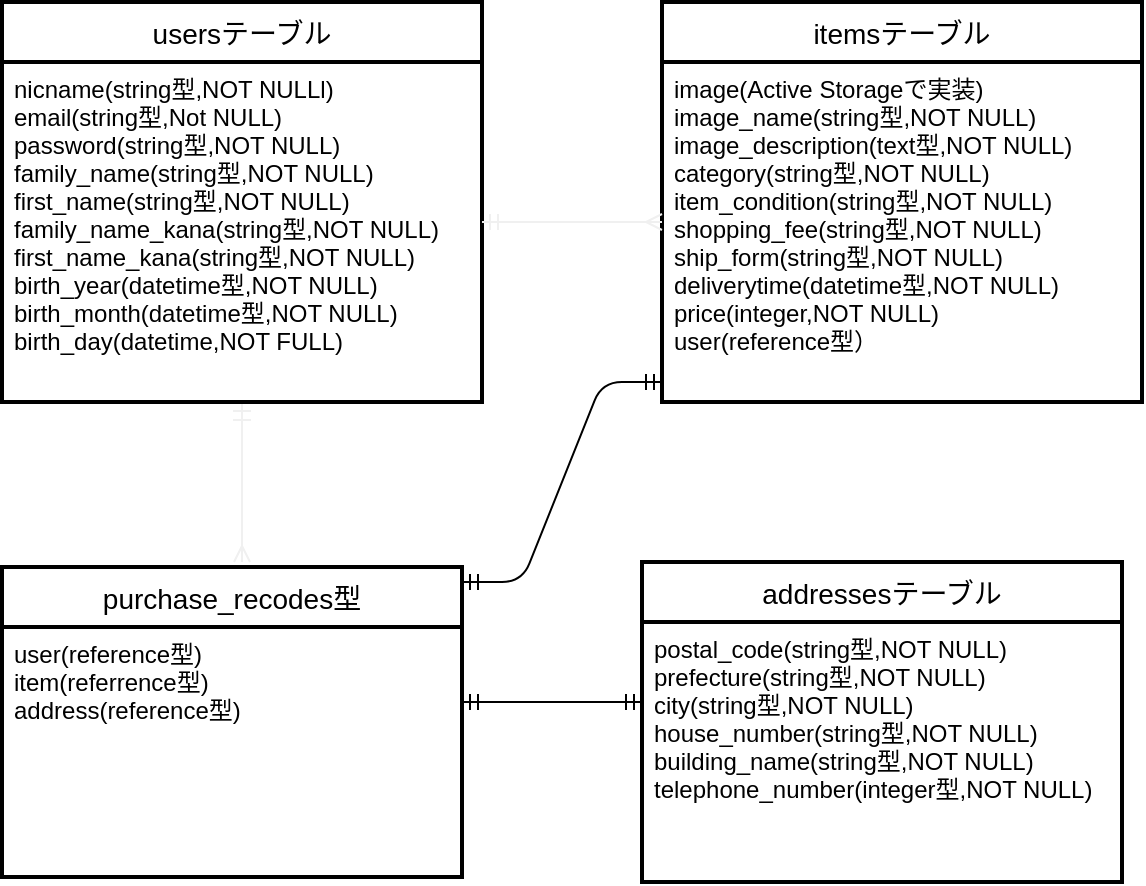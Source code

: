 <mxfile version="13.6.5">
    <diagram id="wVXsj47Wq1ZfCqgYfPUb" name="ページ1">
        <mxGraphModel dx="713" dy="680" grid="1" gridSize="10" guides="1" tooltips="1" connect="1" arrows="1" fold="1" page="1" pageScale="1" pageWidth="827" pageHeight="1169" math="0" shadow="0">
            <root>
                <mxCell id="0"/>
                <mxCell id="1" parent="0"/>
                <mxCell id="70" style="edgeStyle=orthogonalEdgeStyle;rounded=0;orthogonalLoop=1;jettySize=auto;html=1;startArrow=ERmandOne;startFill=0;startSize=7;endArrow=ERmany;endFill=0;strokeColor=#f0f0f0;fontSize=14;" edge="1" parent="1" source="2">
                    <mxGeometry relative="1" as="geometry">
                        <mxPoint x="160" y="320" as="targetPoint"/>
                    </mxGeometry>
                </mxCell>
                <mxCell id="2" value="usersテーブル" style="swimlane;childLayout=stackLayout;horizontal=1;startSize=30;horizontalStack=0;rounded=0;fontSize=14;fontStyle=0;strokeWidth=2;resizeParent=0;resizeLast=1;shadow=0;dashed=0;align=center;" parent="1" vertex="1">
                    <mxGeometry x="40" y="40" width="240" height="200" as="geometry">
                        <mxRectangle x="40" y="40" width="120" height="30" as="alternateBounds"/>
                    </mxGeometry>
                </mxCell>
                <mxCell id="4" value="nicname(string型,NOT NULLl)&#10;email(string型,Not NULL)&#10;password(string型,NOT NULL)&#10;family_name(string型,NOT NULL)&#10;first_name(string型,NOT NULL)&#10;family_name_kana(string型,NOT NULL)&#10;first_name_kana(string型,NOT NULL)&#10;birth_year(datetime型,NOT NULL)&#10;birth_month(datetime型,NOT NULL)&#10;birth_day(datetime,NOT FULL)&#10;" style="align=left;strokeColor=none;fillColor=none;spacingLeft=4;fontSize=12;verticalAlign=top;resizable=0;rotatable=0;part=1;" parent="2" vertex="1">
                    <mxGeometry y="30" width="240" height="170" as="geometry"/>
                </mxCell>
                <mxCell id="37" value="itemsテーブル" style="swimlane;childLayout=stackLayout;horizontal=1;startSize=30;horizontalStack=0;rounded=0;fontSize=14;fontStyle=0;strokeWidth=2;resizeParent=0;resizeLast=1;shadow=0;dashed=0;align=center;" parent="1" vertex="1">
                    <mxGeometry x="370" y="40" width="240" height="200" as="geometry"/>
                </mxCell>
                <mxCell id="38" value="image(Active Storageで実装)&#10;image_name(string型,NOT NULL)&#10;image_description(text型,NOT NULL)&#10;category(string型,NOT NULL)&#10;item_condition(string型,NOT NULL)&#10;shopping_fee(string型,NOT NULL)&#10;ship_form(string型,NOT NULL)&#10;deliverytime(datetime型,NOT NULL)&#10;price(integer,NOT NULL)&#10;user(reference型）" style="align=left;strokeColor=none;fillColor=none;spacingLeft=4;fontSize=12;verticalAlign=top;resizable=0;rotatable=0;part=1;" parent="37" vertex="1">
                    <mxGeometry y="30" width="240" height="170" as="geometry"/>
                </mxCell>
                <mxCell id="55" value="" style="edgeStyle=entityRelationEdgeStyle;fontSize=12;html=1;endArrow=ERmandOne;startArrow=ERmandOne;" edge="1" parent="1">
                    <mxGeometry width="100" height="100" relative="1" as="geometry">
                        <mxPoint x="270" y="330" as="sourcePoint"/>
                        <mxPoint x="370" y="230" as="targetPoint"/>
                    </mxGeometry>
                </mxCell>
                <mxCell id="42" value="purchase_recodes型" style="swimlane;childLayout=stackLayout;horizontal=1;startSize=30;horizontalStack=0;rounded=0;fontSize=14;fontStyle=0;strokeWidth=2;resizeParent=0;resizeLast=1;shadow=0;dashed=0;align=center;" vertex="1" parent="1">
                    <mxGeometry x="40" y="322.5" width="230" height="155" as="geometry"/>
                </mxCell>
                <mxCell id="43" value="user(reference型)&#10;item(referrence型)&#10;address(reference型)" style="align=left;strokeColor=none;fillColor=none;spacingLeft=4;fontSize=12;verticalAlign=top;resizable=0;rotatable=0;part=1;" vertex="1" parent="42">
                    <mxGeometry y="30" width="230" height="125" as="geometry"/>
                </mxCell>
                <mxCell id="39" value="addressesテーブル" style="swimlane;childLayout=stackLayout;horizontal=1;startSize=30;horizontalStack=0;rounded=0;fontSize=14;fontStyle=0;strokeWidth=2;resizeParent=0;resizeLast=1;shadow=0;dashed=0;align=center;" parent="1" vertex="1">
                    <mxGeometry x="360" y="320" width="240" height="160" as="geometry"/>
                </mxCell>
                <mxCell id="40" value="postal_code(string型,NOT NULL)&#10;prefecture(string型,NOT NULL)&#10;city(string型,NOT NULL)&#10;house_number(string型,NOT NULL)&#10;building_name(string型,NOT NULL)&#10;telephone_number(integer型,NOT NULL)&#10;" style="align=left;strokeColor=none;fillColor=none;spacingLeft=4;fontSize=12;verticalAlign=top;resizable=0;rotatable=0;part=1;" parent="39" vertex="1">
                    <mxGeometry y="30" width="240" height="130" as="geometry"/>
                </mxCell>
                <mxCell id="62" value="" style="endArrow=ERmandOne;html=1;rounded=0;fontSize=14;endFill=0;startArrow=ERmandOne;startFill=0;" edge="1" parent="1">
                    <mxGeometry relative="1" as="geometry">
                        <mxPoint x="270" y="390" as="sourcePoint"/>
                        <mxPoint x="360" y="390" as="targetPoint"/>
                    </mxGeometry>
                </mxCell>
                <mxCell id="67" value="" style="endArrow=ERmany;html=1;rounded=0;strokeColor=#f0f0f0;fontSize=14;endFill=0;startArrow=ERmandOne;startFill=0;" edge="1" parent="1">
                    <mxGeometry relative="1" as="geometry">
                        <mxPoint x="280" y="150" as="sourcePoint"/>
                        <mxPoint x="370" y="150" as="targetPoint"/>
                    </mxGeometry>
                </mxCell>
            </root>
        </mxGraphModel>
    </diagram>
</mxfile>